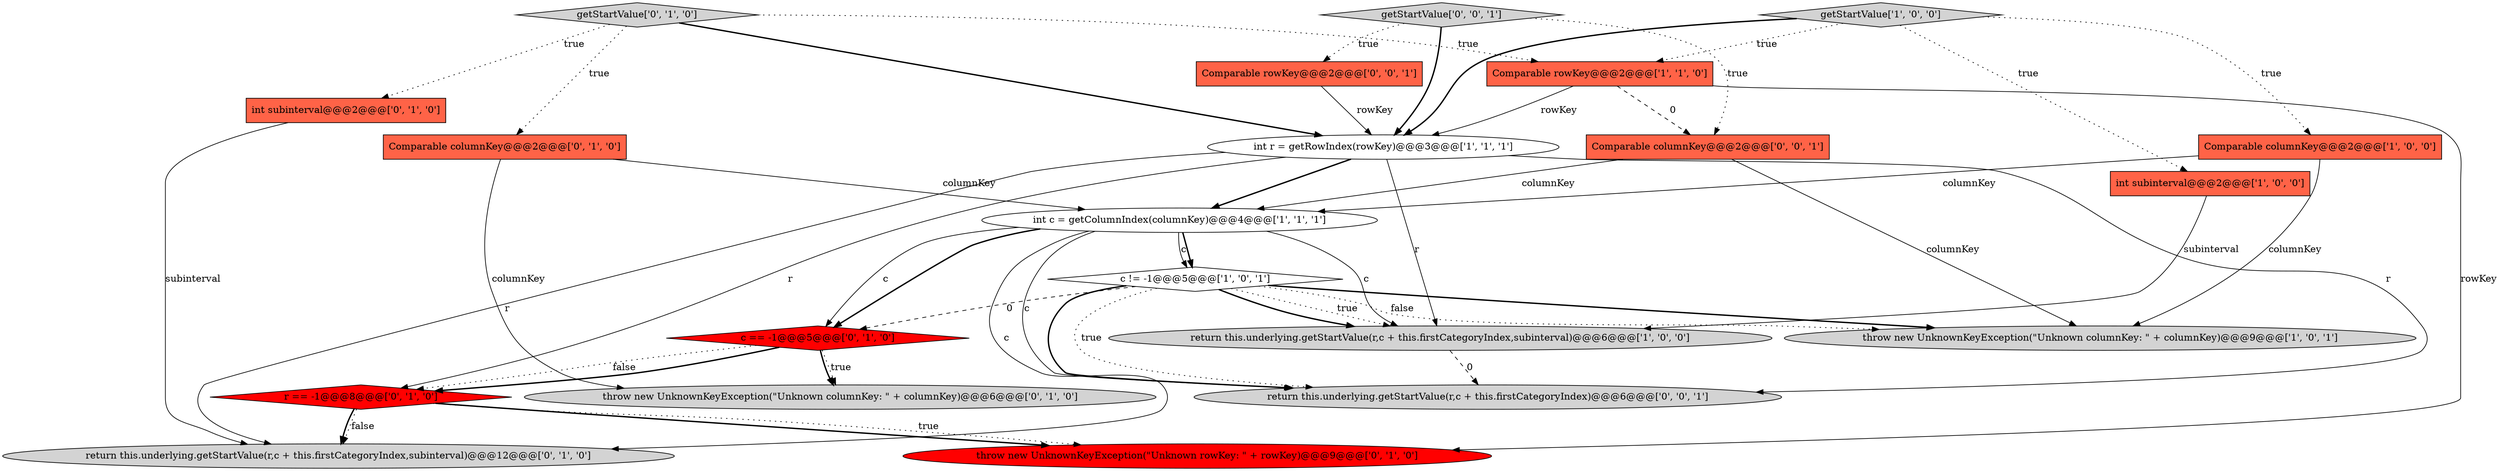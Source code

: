 digraph {
7 [style = filled, label = "Comparable rowKey@@@2@@@['1', '1', '0']", fillcolor = tomato, shape = box image = "AAA0AAABBB1BBB"];
11 [style = filled, label = "return this.underlying.getStartValue(r,c + this.firstCategoryIndex,subinterval)@@@12@@@['0', '1', '0']", fillcolor = lightgray, shape = ellipse image = "AAA0AAABBB2BBB"];
20 [style = filled, label = "getStartValue['0', '0', '1']", fillcolor = lightgray, shape = diamond image = "AAA0AAABBB3BBB"];
4 [style = filled, label = "int subinterval@@@2@@@['1', '0', '0']", fillcolor = tomato, shape = box image = "AAA0AAABBB1BBB"];
18 [style = filled, label = "Comparable columnKey@@@2@@@['0', '0', '1']", fillcolor = tomato, shape = box image = "AAA0AAABBB3BBB"];
3 [style = filled, label = "Comparable columnKey@@@2@@@['1', '0', '0']", fillcolor = tomato, shape = box image = "AAA0AAABBB1BBB"];
19 [style = filled, label = "return this.underlying.getStartValue(r,c + this.firstCategoryIndex)@@@6@@@['0', '0', '1']", fillcolor = lightgray, shape = ellipse image = "AAA0AAABBB3BBB"];
9 [style = filled, label = "Comparable columnKey@@@2@@@['0', '1', '0']", fillcolor = tomato, shape = box image = "AAA0AAABBB2BBB"];
2 [style = filled, label = "int c = getColumnIndex(columnKey)@@@4@@@['1', '1', '1']", fillcolor = white, shape = ellipse image = "AAA0AAABBB1BBB"];
12 [style = filled, label = "c == -1@@@5@@@['0', '1', '0']", fillcolor = red, shape = diamond image = "AAA1AAABBB2BBB"];
1 [style = filled, label = "int r = getRowIndex(rowKey)@@@3@@@['1', '1', '1']", fillcolor = white, shape = ellipse image = "AAA0AAABBB1BBB"];
13 [style = filled, label = "throw new UnknownKeyException(\"Unknown columnKey: \" + columnKey)@@@6@@@['0', '1', '0']", fillcolor = lightgray, shape = ellipse image = "AAA0AAABBB2BBB"];
8 [style = filled, label = "c != -1@@@5@@@['1', '0', '1']", fillcolor = white, shape = diamond image = "AAA0AAABBB1BBB"];
5 [style = filled, label = "return this.underlying.getStartValue(r,c + this.firstCategoryIndex,subinterval)@@@6@@@['1', '0', '0']", fillcolor = lightgray, shape = ellipse image = "AAA0AAABBB1BBB"];
14 [style = filled, label = "r == -1@@@8@@@['0', '1', '0']", fillcolor = red, shape = diamond image = "AAA1AAABBB2BBB"];
6 [style = filled, label = "throw new UnknownKeyException(\"Unknown columnKey: \" + columnKey)@@@9@@@['1', '0', '1']", fillcolor = lightgray, shape = ellipse image = "AAA0AAABBB1BBB"];
0 [style = filled, label = "getStartValue['1', '0', '0']", fillcolor = lightgray, shape = diamond image = "AAA0AAABBB1BBB"];
15 [style = filled, label = "getStartValue['0', '1', '0']", fillcolor = lightgray, shape = diamond image = "AAA0AAABBB2BBB"];
10 [style = filled, label = "int subinterval@@@2@@@['0', '1', '0']", fillcolor = tomato, shape = box image = "AAA0AAABBB2BBB"];
16 [style = filled, label = "throw new UnknownKeyException(\"Unknown rowKey: \" + rowKey)@@@9@@@['0', '1', '0']", fillcolor = red, shape = ellipse image = "AAA1AAABBB2BBB"];
17 [style = filled, label = "Comparable rowKey@@@2@@@['0', '0', '1']", fillcolor = tomato, shape = box image = "AAA0AAABBB3BBB"];
1->14 [style = solid, label="r"];
14->16 [style = bold, label=""];
8->6 [style = dotted, label="false"];
2->12 [style = solid, label="c"];
7->18 [style = dashed, label="0"];
2->19 [style = solid, label="c"];
8->19 [style = bold, label=""];
20->17 [style = dotted, label="true"];
18->6 [style = solid, label="columnKey"];
10->11 [style = solid, label="subinterval"];
0->4 [style = dotted, label="true"];
9->13 [style = solid, label="columnKey"];
15->10 [style = dotted, label="true"];
8->6 [style = bold, label=""];
8->12 [style = dashed, label="0"];
20->1 [style = bold, label=""];
15->7 [style = dotted, label="true"];
2->8 [style = solid, label="c"];
4->5 [style = solid, label="subinterval"];
3->2 [style = solid, label="columnKey"];
2->12 [style = bold, label=""];
15->9 [style = dotted, label="true"];
14->16 [style = dotted, label="true"];
12->13 [style = bold, label=""];
12->13 [style = dotted, label="true"];
8->5 [style = bold, label=""];
1->5 [style = solid, label="r"];
8->5 [style = dotted, label="true"];
15->1 [style = bold, label=""];
0->1 [style = bold, label=""];
7->1 [style = solid, label="rowKey"];
9->2 [style = solid, label="columnKey"];
17->1 [style = solid, label="rowKey"];
12->14 [style = bold, label=""];
1->19 [style = solid, label="r"];
20->18 [style = dotted, label="true"];
1->2 [style = bold, label=""];
2->11 [style = solid, label="c"];
0->3 [style = dotted, label="true"];
0->7 [style = dotted, label="true"];
1->11 [style = solid, label="r"];
8->19 [style = dotted, label="true"];
14->11 [style = dotted, label="false"];
14->11 [style = bold, label=""];
5->19 [style = dashed, label="0"];
12->14 [style = dotted, label="false"];
3->6 [style = solid, label="columnKey"];
18->2 [style = solid, label="columnKey"];
7->16 [style = solid, label="rowKey"];
2->8 [style = bold, label=""];
2->5 [style = solid, label="c"];
}
